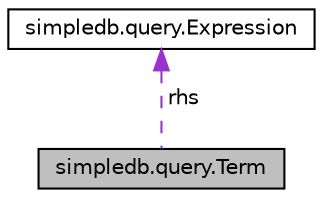 digraph "simpledb.query.Term"
{
  edge [fontname="Helvetica",fontsize="10",labelfontname="Helvetica",labelfontsize="10"];
  node [fontname="Helvetica",fontsize="10",shape=record];
  Node1 [label="simpledb.query.Term",height=0.2,width=0.4,color="black", fillcolor="grey75", style="filled", fontcolor="black"];
  Node2 -> Node1 [dir="back",color="darkorchid3",fontsize="10",style="dashed",label=" rhs" ,fontname="Helvetica"];
  Node2 [label="simpledb.query.Expression",height=0.2,width=0.4,color="black", fillcolor="white", style="filled",URL="$classsimpledb_1_1query_1_1Expression.html"];
}
